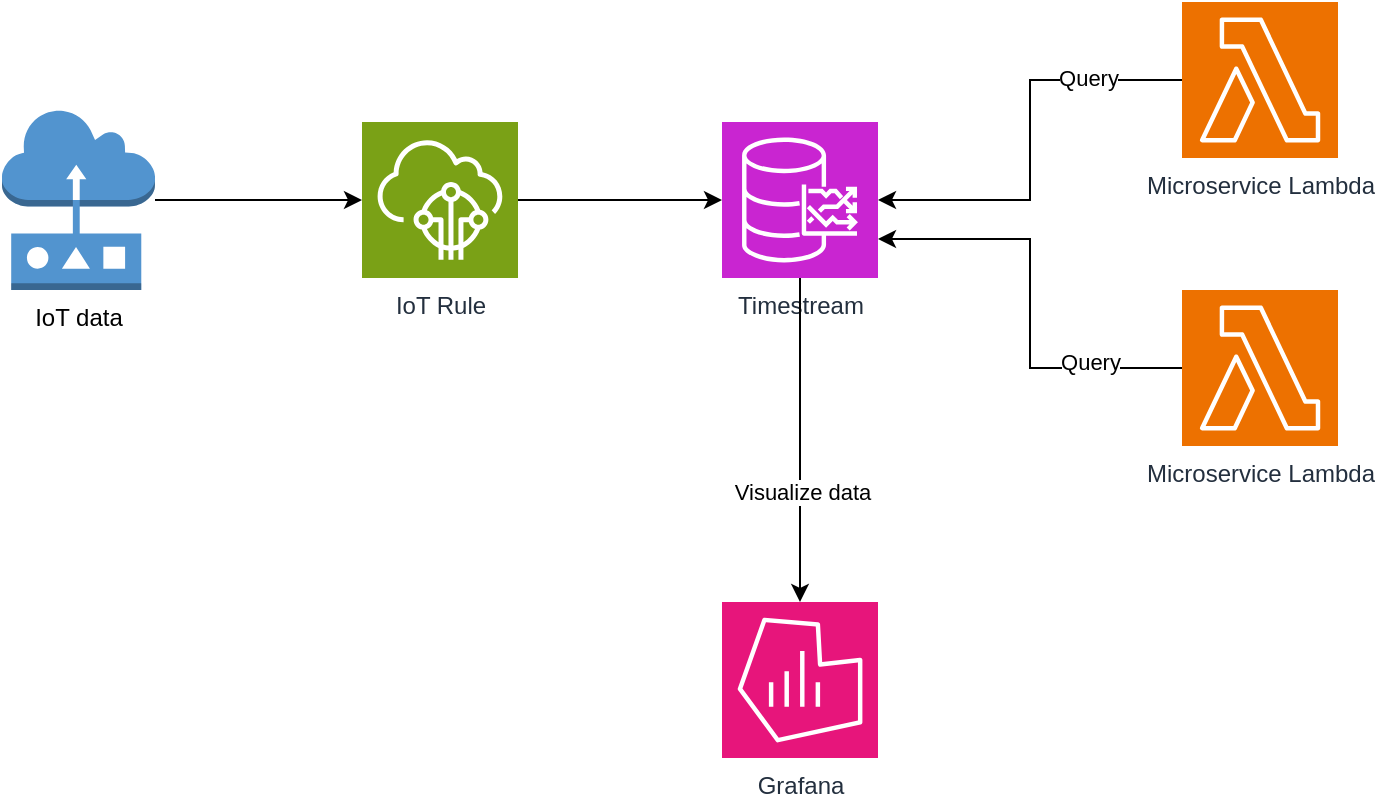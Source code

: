<mxfile version="24.3.1" type="device">
  <diagram name="Page-1" id="8N_iKziBO47ePDIOxt7t">
    <mxGraphModel dx="1386" dy="879" grid="1" gridSize="10" guides="1" tooltips="1" connect="1" arrows="1" fold="1" page="1" pageScale="1" pageWidth="850" pageHeight="1100" math="0" shadow="0">
      <root>
        <mxCell id="0" />
        <mxCell id="1" parent="0" />
        <mxCell id="qTTtDF2_xm87RKinP9LN-1" value="IoT Rule" style="sketch=0;points=[[0,0,0],[0.25,0,0],[0.5,0,0],[0.75,0,0],[1,0,0],[0,1,0],[0.25,1,0],[0.5,1,0],[0.75,1,0],[1,1,0],[0,0.25,0],[0,0.5,0],[0,0.75,0],[1,0.25,0],[1,0.5,0],[1,0.75,0]];outlineConnect=0;fontColor=#232F3E;fillColor=#7AA116;strokeColor=#ffffff;dashed=0;verticalLabelPosition=bottom;verticalAlign=top;align=center;html=1;fontSize=12;fontStyle=0;aspect=fixed;shape=mxgraph.aws4.resourceIcon;resIcon=mxgraph.aws4.iot_core;" vertex="1" parent="1">
          <mxGeometry x="200" y="260" width="78" height="78" as="geometry" />
        </mxCell>
        <mxCell id="qTTtDF2_xm87RKinP9LN-2" value="Timestream" style="sketch=0;points=[[0,0,0],[0.25,0,0],[0.5,0,0],[0.75,0,0],[1,0,0],[0,1,0],[0.25,1,0],[0.5,1,0],[0.75,1,0],[1,1,0],[0,0.25,0],[0,0.5,0],[0,0.75,0],[1,0.25,0],[1,0.5,0],[1,0.75,0]];outlineConnect=0;fontColor=#232F3E;fillColor=#C925D1;strokeColor=#ffffff;dashed=0;verticalLabelPosition=bottom;verticalAlign=top;align=center;html=1;fontSize=12;fontStyle=0;aspect=fixed;shape=mxgraph.aws4.resourceIcon;resIcon=mxgraph.aws4.timestream;" vertex="1" parent="1">
          <mxGeometry x="380" y="260" width="78" height="78" as="geometry" />
        </mxCell>
        <mxCell id="qTTtDF2_xm87RKinP9LN-10" style="edgeStyle=orthogonalEdgeStyle;rounded=0;orthogonalLoop=1;jettySize=auto;html=1;" edge="1" parent="1" source="qTTtDF2_xm87RKinP9LN-3" target="qTTtDF2_xm87RKinP9LN-2">
          <mxGeometry relative="1" as="geometry" />
        </mxCell>
        <mxCell id="qTTtDF2_xm87RKinP9LN-11" value="Query" style="edgeLabel;html=1;align=center;verticalAlign=middle;resizable=0;points=[];" vertex="1" connectable="0" parent="qTTtDF2_xm87RKinP9LN-10">
          <mxGeometry x="-0.557" y="-1" relative="1" as="geometry">
            <mxPoint as="offset" />
          </mxGeometry>
        </mxCell>
        <mxCell id="qTTtDF2_xm87RKinP9LN-3" value="Microservice Lambda" style="sketch=0;points=[[0,0,0],[0.25,0,0],[0.5,0,0],[0.75,0,0],[1,0,0],[0,1,0],[0.25,1,0],[0.5,1,0],[0.75,1,0],[1,1,0],[0,0.25,0],[0,0.5,0],[0,0.75,0],[1,0.25,0],[1,0.5,0],[1,0.75,0]];outlineConnect=0;fontColor=#232F3E;fillColor=#ED7100;strokeColor=#ffffff;dashed=0;verticalLabelPosition=bottom;verticalAlign=top;align=center;html=1;fontSize=12;fontStyle=0;aspect=fixed;shape=mxgraph.aws4.resourceIcon;resIcon=mxgraph.aws4.lambda;" vertex="1" parent="1">
          <mxGeometry x="610" y="200" width="78" height="78" as="geometry" />
        </mxCell>
        <mxCell id="qTTtDF2_xm87RKinP9LN-4" value="Grafana" style="sketch=0;points=[[0,0,0],[0.25,0,0],[0.5,0,0],[0.75,0,0],[1,0,0],[0,1,0],[0.25,1,0],[0.5,1,0],[0.75,1,0],[1,1,0],[0,0.25,0],[0,0.5,0],[0,0.75,0],[1,0.25,0],[1,0.5,0],[1,0.75,0]];points=[[0,0,0],[0.25,0,0],[0.5,0,0],[0.75,0,0],[1,0,0],[0,1,0],[0.25,1,0],[0.5,1,0],[0.75,1,0],[1,1,0],[0,0.25,0],[0,0.5,0],[0,0.75,0],[1,0.25,0],[1,0.5,0],[1,0.75,0]];outlineConnect=0;fontColor=#232F3E;fillColor=#E7157B;strokeColor=#ffffff;dashed=0;verticalLabelPosition=bottom;verticalAlign=top;align=center;html=1;fontSize=12;fontStyle=0;aspect=fixed;shape=mxgraph.aws4.resourceIcon;resIcon=mxgraph.aws4.managed_service_for_grafana;" vertex="1" parent="1">
          <mxGeometry x="380" y="500" width="78" height="78" as="geometry" />
        </mxCell>
        <mxCell id="qTTtDF2_xm87RKinP9LN-5" value="Microservice Lambda" style="sketch=0;points=[[0,0,0],[0.25,0,0],[0.5,0,0],[0.75,0,0],[1,0,0],[0,1,0],[0.25,1,0],[0.5,1,0],[0.75,1,0],[1,1,0],[0,0.25,0],[0,0.5,0],[0,0.75,0],[1,0.25,0],[1,0.5,0],[1,0.75,0]];outlineConnect=0;fontColor=#232F3E;fillColor=#ED7100;strokeColor=#ffffff;dashed=0;verticalLabelPosition=bottom;verticalAlign=top;align=center;html=1;fontSize=12;fontStyle=0;aspect=fixed;shape=mxgraph.aws4.resourceIcon;resIcon=mxgraph.aws4.lambda;" vertex="1" parent="1">
          <mxGeometry x="610" y="344" width="78" height="78" as="geometry" />
        </mxCell>
        <mxCell id="qTTtDF2_xm87RKinP9LN-7" style="edgeStyle=orthogonalEdgeStyle;rounded=0;orthogonalLoop=1;jettySize=auto;html=1;" edge="1" parent="1" source="qTTtDF2_xm87RKinP9LN-6" target="qTTtDF2_xm87RKinP9LN-1">
          <mxGeometry relative="1" as="geometry" />
        </mxCell>
        <mxCell id="qTTtDF2_xm87RKinP9LN-6" value="IoT data" style="outlineConnect=0;dashed=0;verticalLabelPosition=bottom;verticalAlign=top;align=center;html=1;shape=mxgraph.aws3.sensor;fillColor=#5294CF;gradientColor=none;" vertex="1" parent="1">
          <mxGeometry x="20" y="254" width="76.5" height="90" as="geometry" />
        </mxCell>
        <mxCell id="qTTtDF2_xm87RKinP9LN-8" style="edgeStyle=orthogonalEdgeStyle;rounded=0;orthogonalLoop=1;jettySize=auto;html=1;entryX=0;entryY=0.5;entryDx=0;entryDy=0;entryPerimeter=0;" edge="1" parent="1" source="qTTtDF2_xm87RKinP9LN-1" target="qTTtDF2_xm87RKinP9LN-2">
          <mxGeometry relative="1" as="geometry" />
        </mxCell>
        <mxCell id="qTTtDF2_xm87RKinP9LN-9" style="edgeStyle=orthogonalEdgeStyle;rounded=0;orthogonalLoop=1;jettySize=auto;html=1;entryX=1;entryY=0.75;entryDx=0;entryDy=0;entryPerimeter=0;" edge="1" parent="1" source="qTTtDF2_xm87RKinP9LN-5" target="qTTtDF2_xm87RKinP9LN-2">
          <mxGeometry relative="1" as="geometry" />
        </mxCell>
        <mxCell id="qTTtDF2_xm87RKinP9LN-12" value="Query" style="edgeLabel;html=1;align=center;verticalAlign=middle;resizable=0;points=[];" vertex="1" connectable="0" parent="qTTtDF2_xm87RKinP9LN-9">
          <mxGeometry x="-0.575" y="-3" relative="1" as="geometry">
            <mxPoint as="offset" />
          </mxGeometry>
        </mxCell>
        <mxCell id="qTTtDF2_xm87RKinP9LN-13" style="edgeStyle=orthogonalEdgeStyle;rounded=0;orthogonalLoop=1;jettySize=auto;html=1;entryX=0.5;entryY=0;entryDx=0;entryDy=0;entryPerimeter=0;" edge="1" parent="1" source="qTTtDF2_xm87RKinP9LN-2" target="qTTtDF2_xm87RKinP9LN-4">
          <mxGeometry relative="1" as="geometry" />
        </mxCell>
        <mxCell id="qTTtDF2_xm87RKinP9LN-14" value="Visualize data" style="edgeLabel;html=1;align=center;verticalAlign=middle;resizable=0;points=[];" vertex="1" connectable="0" parent="qTTtDF2_xm87RKinP9LN-13">
          <mxGeometry x="0.321" y="1" relative="1" as="geometry">
            <mxPoint as="offset" />
          </mxGeometry>
        </mxCell>
      </root>
    </mxGraphModel>
  </diagram>
</mxfile>
